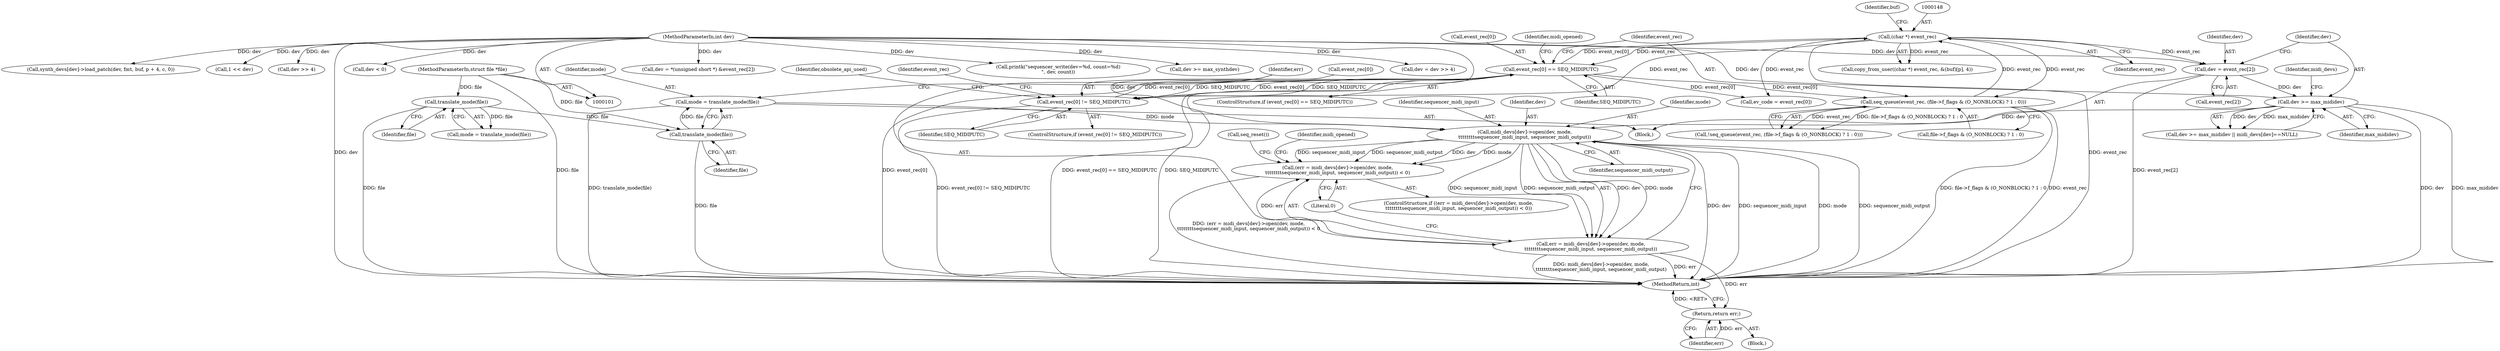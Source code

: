digraph "0_linux_b769f49463711205d57286e64cf535ed4daf59e9_1@API" {
"1000350" [label="(Call,midi_devs[dev]->open(dev, mode,\n\t\t\t\t\t\t\t\tsequencer_midi_input, sequencer_midi_output))"];
"1000330" [label="(Call,dev >= max_mididev)"];
"1000323" [label="(Call,dev = event_rec[2])"];
"1000147" [label="(Call,(char *) event_rec)"];
"1000306" [label="(Call,event_rec[0] == SEQ_MIDIPUTC)"];
"1000297" [label="(Call,event_rec[0] != SEQ_MIDIPUTC)"];
"1000367" [label="(Call,seq_queue(event_rec, (file->f_flags & (O_NONBLOCK) ? 1 : 0)))"];
"1000102" [label="(MethodParameterIn,int dev)"];
"1000342" [label="(Call,mode = translate_mode(file))"];
"1000344" [label="(Call,translate_mode(file))"];
"1000118" [label="(Call,translate_mode(file))"];
"1000103" [label="(MethodParameterIn,struct file *file)"];
"1000347" [label="(Call,(err = midi_devs[dev]->open(dev, mode,\n\t\t\t\t\t\t\t\tsequencer_midi_input, sequencer_midi_output)) < 0)"];
"1000348" [label="(Call,err = midi_devs[dev]->open(dev, mode,\n\t\t\t\t\t\t\t\tsequencer_midi_input, sequencer_midi_output))"];
"1000358" [label="(Return,return err;)"];
"1000217" [label="(Call,synth_devs[dev]->load_patch(dev, fmt, buf, p + 4, c, 0))"];
"1000354" [label="(Identifier,sequencer_midi_output)"];
"1000324" [label="(Identifier,dev)"];
"1000119" [label="(Identifier,file)"];
"1000198" [label="(Call,1 << dev)"];
"1000103" [label="(MethodParameterIn,struct file *file)"];
"1000352" [label="(Identifier,mode)"];
"1000156" [label="(Call,ev_code = event_rec[0])"];
"1000146" [label="(Call,copy_from_user((char *) event_rec, &(buf)[p], 4))"];
"1000116" [label="(Call,mode = translate_mode(file))"];
"1000357" [label="(Call,seq_reset())"];
"1000331" [label="(Identifier,dev)"];
"1000315" [label="(Identifier,midi_opened)"];
"1000303" [label="(Identifier,obsolete_api_used)"];
"1000122" [label="(Call,dev >> 4)"];
"1000416" [label="(MethodReturn,int)"];
"1000179" [label="(Call,dev < 0)"];
"1000297" [label="(Call,event_rec[0] != SEQ_MIDIPUTC)"];
"1000296" [label="(ControlStructure,if (event_rec[0] != SEQ_MIDIPUTC))"];
"1000168" [label="(Call,dev = *(unsigned short *) &event_rec[2])"];
"1000358" [label="(Return,return err;)"];
"1000367" [label="(Call,seq_queue(event_rec, (file->f_flags & (O_NONBLOCK) ? 1 : 0)))"];
"1000330" [label="(Call,dev >= max_mididev)"];
"1000348" [label="(Call,err = midi_devs[dev]->open(dev, mode,\n\t\t\t\t\t\t\t\tsequencer_midi_input, sequencer_midi_output))"];
"1000329" [label="(Call,dev >= max_mididev || midi_devs[dev]==NULL)"];
"1000345" [label="(Identifier,file)"];
"1000149" [label="(Identifier,event_rec)"];
"1000310" [label="(Identifier,SEQ_MIDIPUTC)"];
"1000323" [label="(Call,dev = event_rec[2])"];
"1000366" [label="(Call,!seq_queue(event_rec, (file->f_flags & (O_NONBLOCK) ? 1 : 0)))"];
"1000350" [label="(Call,midi_devs[dev]->open(dev, mode,\n\t\t\t\t\t\t\t\tsequencer_midi_input, sequencer_midi_output))"];
"1000102" [label="(MethodParameterIn,int dev)"];
"1000305" [label="(ControlStructure,if (event_rec[0] == SEQ_MIDIPUTC))"];
"1000307" [label="(Call,event_rec[0])"];
"1000359" [label="(Identifier,err)"];
"1000344" [label="(Call,translate_mode(file))"];
"1000349" [label="(Identifier,err)"];
"1000369" [label="(Call,file->f_flags & (O_NONBLOCK) ? 1 : 0)"];
"1000301" [label="(Identifier,SEQ_MIDIPUTC)"];
"1000346" [label="(ControlStructure,if ((err = midi_devs[dev]->open(dev, mode,\n\t\t\t\t\t\t\t\tsequencer_midi_input, sequencer_midi_output)) < 0))"];
"1000343" [label="(Identifier,mode)"];
"1000347" [label="(Call,(err = midi_devs[dev]->open(dev, mode,\n\t\t\t\t\t\t\t\tsequencer_midi_input, sequencer_midi_output)) < 0)"];
"1000335" [label="(Identifier,midi_devs)"];
"1000147" [label="(Call,(char *) event_rec)"];
"1000325" [label="(Call,event_rec[2])"];
"1000308" [label="(Identifier,event_rec)"];
"1000126" [label="(Call,printk(\"sequencer_write(dev=%d, count=%d)\n\", dev, count))"];
"1000183" [label="(Call,dev >= max_synthdev)"];
"1000355" [label="(Literal,0)"];
"1000356" [label="(Block,)"];
"1000319" [label="(Block,)"];
"1000152" [label="(Identifier,buf)"];
"1000120" [label="(Call,dev = dev >> 4)"];
"1000353" [label="(Identifier,sequencer_midi_input)"];
"1000332" [label="(Identifier,max_mididev)"];
"1000118" [label="(Call,translate_mode(file))"];
"1000306" [label="(Call,event_rec[0] == SEQ_MIDIPUTC)"];
"1000351" [label="(Identifier,dev)"];
"1000298" [label="(Call,event_rec[0])"];
"1000362" [label="(Identifier,midi_opened)"];
"1000342" [label="(Call,mode = translate_mode(file))"];
"1000368" [label="(Identifier,event_rec)"];
"1000350" -> "1000348"  [label="AST: "];
"1000350" -> "1000354"  [label="CFG: "];
"1000351" -> "1000350"  [label="AST: "];
"1000352" -> "1000350"  [label="AST: "];
"1000353" -> "1000350"  [label="AST: "];
"1000354" -> "1000350"  [label="AST: "];
"1000348" -> "1000350"  [label="CFG: "];
"1000350" -> "1000416"  [label="DDG: dev"];
"1000350" -> "1000416"  [label="DDG: sequencer_midi_input"];
"1000350" -> "1000416"  [label="DDG: mode"];
"1000350" -> "1000416"  [label="DDG: sequencer_midi_output"];
"1000350" -> "1000347"  [label="DDG: dev"];
"1000350" -> "1000347"  [label="DDG: mode"];
"1000350" -> "1000347"  [label="DDG: sequencer_midi_input"];
"1000350" -> "1000347"  [label="DDG: sequencer_midi_output"];
"1000350" -> "1000348"  [label="DDG: dev"];
"1000350" -> "1000348"  [label="DDG: mode"];
"1000350" -> "1000348"  [label="DDG: sequencer_midi_input"];
"1000350" -> "1000348"  [label="DDG: sequencer_midi_output"];
"1000330" -> "1000350"  [label="DDG: dev"];
"1000102" -> "1000350"  [label="DDG: dev"];
"1000342" -> "1000350"  [label="DDG: mode"];
"1000330" -> "1000329"  [label="AST: "];
"1000330" -> "1000332"  [label="CFG: "];
"1000331" -> "1000330"  [label="AST: "];
"1000332" -> "1000330"  [label="AST: "];
"1000335" -> "1000330"  [label="CFG: "];
"1000329" -> "1000330"  [label="CFG: "];
"1000330" -> "1000416"  [label="DDG: dev"];
"1000330" -> "1000416"  [label="DDG: max_mididev"];
"1000330" -> "1000329"  [label="DDG: dev"];
"1000330" -> "1000329"  [label="DDG: max_mididev"];
"1000323" -> "1000330"  [label="DDG: dev"];
"1000102" -> "1000330"  [label="DDG: dev"];
"1000323" -> "1000319"  [label="AST: "];
"1000323" -> "1000325"  [label="CFG: "];
"1000324" -> "1000323"  [label="AST: "];
"1000325" -> "1000323"  [label="AST: "];
"1000331" -> "1000323"  [label="CFG: "];
"1000323" -> "1000416"  [label="DDG: event_rec[2]"];
"1000147" -> "1000323"  [label="DDG: event_rec"];
"1000102" -> "1000323"  [label="DDG: dev"];
"1000147" -> "1000146"  [label="AST: "];
"1000147" -> "1000149"  [label="CFG: "];
"1000148" -> "1000147"  [label="AST: "];
"1000149" -> "1000147"  [label="AST: "];
"1000152" -> "1000147"  [label="CFG: "];
"1000147" -> "1000416"  [label="DDG: event_rec"];
"1000147" -> "1000146"  [label="DDG: event_rec"];
"1000306" -> "1000147"  [label="DDG: event_rec[0]"];
"1000367" -> "1000147"  [label="DDG: event_rec"];
"1000147" -> "1000156"  [label="DDG: event_rec"];
"1000147" -> "1000297"  [label="DDG: event_rec"];
"1000147" -> "1000306"  [label="DDG: event_rec"];
"1000147" -> "1000367"  [label="DDG: event_rec"];
"1000306" -> "1000305"  [label="AST: "];
"1000306" -> "1000310"  [label="CFG: "];
"1000307" -> "1000306"  [label="AST: "];
"1000310" -> "1000306"  [label="AST: "];
"1000315" -> "1000306"  [label="CFG: "];
"1000368" -> "1000306"  [label="CFG: "];
"1000306" -> "1000416"  [label="DDG: SEQ_MIDIPUTC"];
"1000306" -> "1000416"  [label="DDG: event_rec[0]"];
"1000306" -> "1000416"  [label="DDG: event_rec[0] == SEQ_MIDIPUTC"];
"1000306" -> "1000156"  [label="DDG: event_rec[0]"];
"1000306" -> "1000297"  [label="DDG: event_rec[0]"];
"1000306" -> "1000297"  [label="DDG: SEQ_MIDIPUTC"];
"1000297" -> "1000306"  [label="DDG: event_rec[0]"];
"1000297" -> "1000306"  [label="DDG: SEQ_MIDIPUTC"];
"1000306" -> "1000367"  [label="DDG: event_rec[0]"];
"1000297" -> "1000296"  [label="AST: "];
"1000297" -> "1000301"  [label="CFG: "];
"1000298" -> "1000297"  [label="AST: "];
"1000301" -> "1000297"  [label="AST: "];
"1000303" -> "1000297"  [label="CFG: "];
"1000308" -> "1000297"  [label="CFG: "];
"1000297" -> "1000416"  [label="DDG: event_rec[0] != SEQ_MIDIPUTC"];
"1000367" -> "1000366"  [label="AST: "];
"1000367" -> "1000369"  [label="CFG: "];
"1000368" -> "1000367"  [label="AST: "];
"1000369" -> "1000367"  [label="AST: "];
"1000366" -> "1000367"  [label="CFG: "];
"1000367" -> "1000416"  [label="DDG: file->f_flags & (O_NONBLOCK) ? 1 : 0"];
"1000367" -> "1000416"  [label="DDG: event_rec"];
"1000367" -> "1000366"  [label="DDG: event_rec"];
"1000367" -> "1000366"  [label="DDG: file->f_flags & (O_NONBLOCK) ? 1 : 0"];
"1000102" -> "1000101"  [label="AST: "];
"1000102" -> "1000416"  [label="DDG: dev"];
"1000102" -> "1000120"  [label="DDG: dev"];
"1000102" -> "1000122"  [label="DDG: dev"];
"1000102" -> "1000126"  [label="DDG: dev"];
"1000102" -> "1000168"  [label="DDG: dev"];
"1000102" -> "1000179"  [label="DDG: dev"];
"1000102" -> "1000183"  [label="DDG: dev"];
"1000102" -> "1000198"  [label="DDG: dev"];
"1000102" -> "1000217"  [label="DDG: dev"];
"1000342" -> "1000319"  [label="AST: "];
"1000342" -> "1000344"  [label="CFG: "];
"1000343" -> "1000342"  [label="AST: "];
"1000344" -> "1000342"  [label="AST: "];
"1000349" -> "1000342"  [label="CFG: "];
"1000342" -> "1000416"  [label="DDG: translate_mode(file)"];
"1000344" -> "1000342"  [label="DDG: file"];
"1000344" -> "1000345"  [label="CFG: "];
"1000345" -> "1000344"  [label="AST: "];
"1000344" -> "1000416"  [label="DDG: file"];
"1000118" -> "1000344"  [label="DDG: file"];
"1000103" -> "1000344"  [label="DDG: file"];
"1000118" -> "1000116"  [label="AST: "];
"1000118" -> "1000119"  [label="CFG: "];
"1000119" -> "1000118"  [label="AST: "];
"1000116" -> "1000118"  [label="CFG: "];
"1000118" -> "1000416"  [label="DDG: file"];
"1000118" -> "1000116"  [label="DDG: file"];
"1000103" -> "1000118"  [label="DDG: file"];
"1000103" -> "1000101"  [label="AST: "];
"1000103" -> "1000416"  [label="DDG: file"];
"1000347" -> "1000346"  [label="AST: "];
"1000347" -> "1000355"  [label="CFG: "];
"1000348" -> "1000347"  [label="AST: "];
"1000355" -> "1000347"  [label="AST: "];
"1000357" -> "1000347"  [label="CFG: "];
"1000362" -> "1000347"  [label="CFG: "];
"1000347" -> "1000416"  [label="DDG: (err = midi_devs[dev]->open(dev, mode,\n\t\t\t\t\t\t\t\tsequencer_midi_input, sequencer_midi_output)) < 0"];
"1000348" -> "1000347"  [label="DDG: err"];
"1000349" -> "1000348"  [label="AST: "];
"1000355" -> "1000348"  [label="CFG: "];
"1000348" -> "1000416"  [label="DDG: err"];
"1000348" -> "1000416"  [label="DDG: midi_devs[dev]->open(dev, mode,\n\t\t\t\t\t\t\t\tsequencer_midi_input, sequencer_midi_output)"];
"1000348" -> "1000358"  [label="DDG: err"];
"1000358" -> "1000356"  [label="AST: "];
"1000358" -> "1000359"  [label="CFG: "];
"1000359" -> "1000358"  [label="AST: "];
"1000416" -> "1000358"  [label="CFG: "];
"1000358" -> "1000416"  [label="DDG: <RET>"];
"1000359" -> "1000358"  [label="DDG: err"];
}
